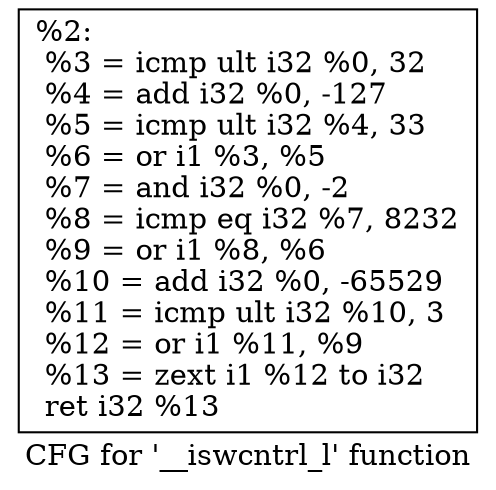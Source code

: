 digraph "CFG for '__iswcntrl_l' function" {
	label="CFG for '__iswcntrl_l' function";

	Node0x17a1f60 [shape=record,label="{%2:\l  %3 = icmp ult i32 %0, 32\l  %4 = add i32 %0, -127\l  %5 = icmp ult i32 %4, 33\l  %6 = or i1 %3, %5\l  %7 = and i32 %0, -2\l  %8 = icmp eq i32 %7, 8232\l  %9 = or i1 %8, %6\l  %10 = add i32 %0, -65529\l  %11 = icmp ult i32 %10, 3\l  %12 = or i1 %11, %9\l  %13 = zext i1 %12 to i32\l  ret i32 %13\l}"];
}

